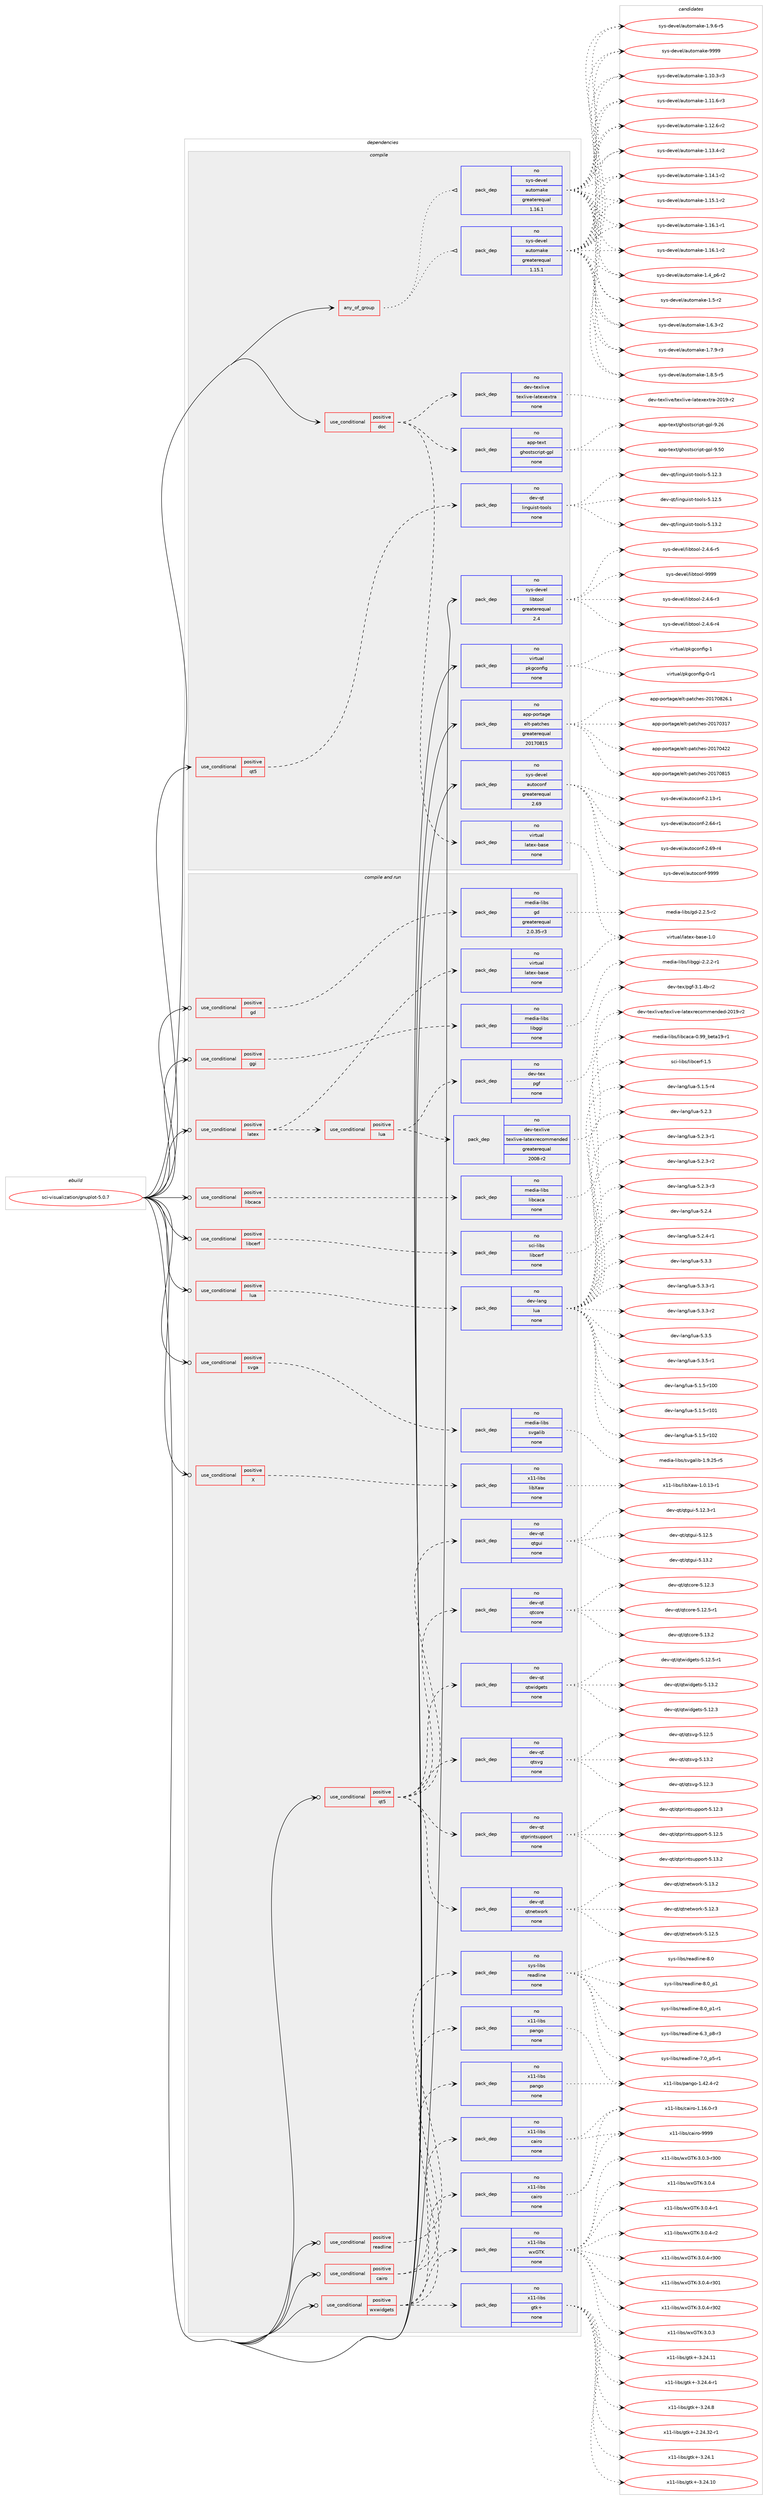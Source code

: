 digraph prolog {

# *************
# Graph options
# *************

newrank=true;
concentrate=true;
compound=true;
graph [rankdir=LR,fontname=Helvetica,fontsize=10,ranksep=1.5];#, ranksep=2.5, nodesep=0.2];
edge  [arrowhead=vee];
node  [fontname=Helvetica,fontsize=10];

# **********
# The ebuild
# **********

subgraph cluster_leftcol {
color=gray;
rank=same;
label=<<i>ebuild</i>>;
id [label="sci-visualization/gnuplot-5.0.7", color=red, width=4, href="../sci-visualization/gnuplot-5.0.7.svg"];
}

# ****************
# The dependencies
# ****************

subgraph cluster_midcol {
color=gray;
label=<<i>dependencies</i>>;
subgraph cluster_compile {
fillcolor="#eeeeee";
style=filled;
label=<<i>compile</i>>;
subgraph any14773 {
dependency864845 [label=<<TABLE BORDER="0" CELLBORDER="1" CELLSPACING="0" CELLPADDING="4"><TR><TD CELLPADDING="10">any_of_group</TD></TR></TABLE>>, shape=none, color=red];subgraph pack639534 {
dependency864846 [label=<<TABLE BORDER="0" CELLBORDER="1" CELLSPACING="0" CELLPADDING="4" WIDTH="220"><TR><TD ROWSPAN="6" CELLPADDING="30">pack_dep</TD></TR><TR><TD WIDTH="110">no</TD></TR><TR><TD>sys-devel</TD></TR><TR><TD>automake</TD></TR><TR><TD>greaterequal</TD></TR><TR><TD>1.16.1</TD></TR></TABLE>>, shape=none, color=blue];
}
dependency864845:e -> dependency864846:w [weight=20,style="dotted",arrowhead="oinv"];
subgraph pack639535 {
dependency864847 [label=<<TABLE BORDER="0" CELLBORDER="1" CELLSPACING="0" CELLPADDING="4" WIDTH="220"><TR><TD ROWSPAN="6" CELLPADDING="30">pack_dep</TD></TR><TR><TD WIDTH="110">no</TD></TR><TR><TD>sys-devel</TD></TR><TR><TD>automake</TD></TR><TR><TD>greaterequal</TD></TR><TR><TD>1.15.1</TD></TR></TABLE>>, shape=none, color=blue];
}
dependency864845:e -> dependency864847:w [weight=20,style="dotted",arrowhead="oinv"];
}
id:e -> dependency864845:w [weight=20,style="solid",arrowhead="vee"];
subgraph cond210026 {
dependency864848 [label=<<TABLE BORDER="0" CELLBORDER="1" CELLSPACING="0" CELLPADDING="4"><TR><TD ROWSPAN="3" CELLPADDING="10">use_conditional</TD></TR><TR><TD>positive</TD></TR><TR><TD>doc</TD></TR></TABLE>>, shape=none, color=red];
subgraph pack639536 {
dependency864849 [label=<<TABLE BORDER="0" CELLBORDER="1" CELLSPACING="0" CELLPADDING="4" WIDTH="220"><TR><TD ROWSPAN="6" CELLPADDING="30">pack_dep</TD></TR><TR><TD WIDTH="110">no</TD></TR><TR><TD>virtual</TD></TR><TR><TD>latex-base</TD></TR><TR><TD>none</TD></TR><TR><TD></TD></TR></TABLE>>, shape=none, color=blue];
}
dependency864848:e -> dependency864849:w [weight=20,style="dashed",arrowhead="vee"];
subgraph pack639537 {
dependency864850 [label=<<TABLE BORDER="0" CELLBORDER="1" CELLSPACING="0" CELLPADDING="4" WIDTH="220"><TR><TD ROWSPAN="6" CELLPADDING="30">pack_dep</TD></TR><TR><TD WIDTH="110">no</TD></TR><TR><TD>dev-texlive</TD></TR><TR><TD>texlive-latexextra</TD></TR><TR><TD>none</TD></TR><TR><TD></TD></TR></TABLE>>, shape=none, color=blue];
}
dependency864848:e -> dependency864850:w [weight=20,style="dashed",arrowhead="vee"];
subgraph pack639538 {
dependency864851 [label=<<TABLE BORDER="0" CELLBORDER="1" CELLSPACING="0" CELLPADDING="4" WIDTH="220"><TR><TD ROWSPAN="6" CELLPADDING="30">pack_dep</TD></TR><TR><TD WIDTH="110">no</TD></TR><TR><TD>app-text</TD></TR><TR><TD>ghostscript-gpl</TD></TR><TR><TD>none</TD></TR><TR><TD></TD></TR></TABLE>>, shape=none, color=blue];
}
dependency864848:e -> dependency864851:w [weight=20,style="dashed",arrowhead="vee"];
}
id:e -> dependency864848:w [weight=20,style="solid",arrowhead="vee"];
subgraph cond210027 {
dependency864852 [label=<<TABLE BORDER="0" CELLBORDER="1" CELLSPACING="0" CELLPADDING="4"><TR><TD ROWSPAN="3" CELLPADDING="10">use_conditional</TD></TR><TR><TD>positive</TD></TR><TR><TD>qt5</TD></TR></TABLE>>, shape=none, color=red];
subgraph pack639539 {
dependency864853 [label=<<TABLE BORDER="0" CELLBORDER="1" CELLSPACING="0" CELLPADDING="4" WIDTH="220"><TR><TD ROWSPAN="6" CELLPADDING="30">pack_dep</TD></TR><TR><TD WIDTH="110">no</TD></TR><TR><TD>dev-qt</TD></TR><TR><TD>linguist-tools</TD></TR><TR><TD>none</TD></TR><TR><TD></TD></TR></TABLE>>, shape=none, color=blue];
}
dependency864852:e -> dependency864853:w [weight=20,style="dashed",arrowhead="vee"];
}
id:e -> dependency864852:w [weight=20,style="solid",arrowhead="vee"];
subgraph pack639540 {
dependency864854 [label=<<TABLE BORDER="0" CELLBORDER="1" CELLSPACING="0" CELLPADDING="4" WIDTH="220"><TR><TD ROWSPAN="6" CELLPADDING="30">pack_dep</TD></TR><TR><TD WIDTH="110">no</TD></TR><TR><TD>app-portage</TD></TR><TR><TD>elt-patches</TD></TR><TR><TD>greaterequal</TD></TR><TR><TD>20170815</TD></TR></TABLE>>, shape=none, color=blue];
}
id:e -> dependency864854:w [weight=20,style="solid",arrowhead="vee"];
subgraph pack639541 {
dependency864855 [label=<<TABLE BORDER="0" CELLBORDER="1" CELLSPACING="0" CELLPADDING="4" WIDTH="220"><TR><TD ROWSPAN="6" CELLPADDING="30">pack_dep</TD></TR><TR><TD WIDTH="110">no</TD></TR><TR><TD>sys-devel</TD></TR><TR><TD>autoconf</TD></TR><TR><TD>greaterequal</TD></TR><TR><TD>2.69</TD></TR></TABLE>>, shape=none, color=blue];
}
id:e -> dependency864855:w [weight=20,style="solid",arrowhead="vee"];
subgraph pack639542 {
dependency864856 [label=<<TABLE BORDER="0" CELLBORDER="1" CELLSPACING="0" CELLPADDING="4" WIDTH="220"><TR><TD ROWSPAN="6" CELLPADDING="30">pack_dep</TD></TR><TR><TD WIDTH="110">no</TD></TR><TR><TD>sys-devel</TD></TR><TR><TD>libtool</TD></TR><TR><TD>greaterequal</TD></TR><TR><TD>2.4</TD></TR></TABLE>>, shape=none, color=blue];
}
id:e -> dependency864856:w [weight=20,style="solid",arrowhead="vee"];
subgraph pack639543 {
dependency864857 [label=<<TABLE BORDER="0" CELLBORDER="1" CELLSPACING="0" CELLPADDING="4" WIDTH="220"><TR><TD ROWSPAN="6" CELLPADDING="30">pack_dep</TD></TR><TR><TD WIDTH="110">no</TD></TR><TR><TD>virtual</TD></TR><TR><TD>pkgconfig</TD></TR><TR><TD>none</TD></TR><TR><TD></TD></TR></TABLE>>, shape=none, color=blue];
}
id:e -> dependency864857:w [weight=20,style="solid",arrowhead="vee"];
}
subgraph cluster_compileandrun {
fillcolor="#eeeeee";
style=filled;
label=<<i>compile and run</i>>;
subgraph cond210028 {
dependency864858 [label=<<TABLE BORDER="0" CELLBORDER="1" CELLSPACING="0" CELLPADDING="4"><TR><TD ROWSPAN="3" CELLPADDING="10">use_conditional</TD></TR><TR><TD>positive</TD></TR><TR><TD>X</TD></TR></TABLE>>, shape=none, color=red];
subgraph pack639544 {
dependency864859 [label=<<TABLE BORDER="0" CELLBORDER="1" CELLSPACING="0" CELLPADDING="4" WIDTH="220"><TR><TD ROWSPAN="6" CELLPADDING="30">pack_dep</TD></TR><TR><TD WIDTH="110">no</TD></TR><TR><TD>x11-libs</TD></TR><TR><TD>libXaw</TD></TR><TR><TD>none</TD></TR><TR><TD></TD></TR></TABLE>>, shape=none, color=blue];
}
dependency864858:e -> dependency864859:w [weight=20,style="dashed",arrowhead="vee"];
}
id:e -> dependency864858:w [weight=20,style="solid",arrowhead="odotvee"];
subgraph cond210029 {
dependency864860 [label=<<TABLE BORDER="0" CELLBORDER="1" CELLSPACING="0" CELLPADDING="4"><TR><TD ROWSPAN="3" CELLPADDING="10">use_conditional</TD></TR><TR><TD>positive</TD></TR><TR><TD>cairo</TD></TR></TABLE>>, shape=none, color=red];
subgraph pack639545 {
dependency864861 [label=<<TABLE BORDER="0" CELLBORDER="1" CELLSPACING="0" CELLPADDING="4" WIDTH="220"><TR><TD ROWSPAN="6" CELLPADDING="30">pack_dep</TD></TR><TR><TD WIDTH="110">no</TD></TR><TR><TD>x11-libs</TD></TR><TR><TD>cairo</TD></TR><TR><TD>none</TD></TR><TR><TD></TD></TR></TABLE>>, shape=none, color=blue];
}
dependency864860:e -> dependency864861:w [weight=20,style="dashed",arrowhead="vee"];
subgraph pack639546 {
dependency864862 [label=<<TABLE BORDER="0" CELLBORDER="1" CELLSPACING="0" CELLPADDING="4" WIDTH="220"><TR><TD ROWSPAN="6" CELLPADDING="30">pack_dep</TD></TR><TR><TD WIDTH="110">no</TD></TR><TR><TD>x11-libs</TD></TR><TR><TD>pango</TD></TR><TR><TD>none</TD></TR><TR><TD></TD></TR></TABLE>>, shape=none, color=blue];
}
dependency864860:e -> dependency864862:w [weight=20,style="dashed",arrowhead="vee"];
}
id:e -> dependency864860:w [weight=20,style="solid",arrowhead="odotvee"];
subgraph cond210030 {
dependency864863 [label=<<TABLE BORDER="0" CELLBORDER="1" CELLSPACING="0" CELLPADDING="4"><TR><TD ROWSPAN="3" CELLPADDING="10">use_conditional</TD></TR><TR><TD>positive</TD></TR><TR><TD>gd</TD></TR></TABLE>>, shape=none, color=red];
subgraph pack639547 {
dependency864864 [label=<<TABLE BORDER="0" CELLBORDER="1" CELLSPACING="0" CELLPADDING="4" WIDTH="220"><TR><TD ROWSPAN="6" CELLPADDING="30">pack_dep</TD></TR><TR><TD WIDTH="110">no</TD></TR><TR><TD>media-libs</TD></TR><TR><TD>gd</TD></TR><TR><TD>greaterequal</TD></TR><TR><TD>2.0.35-r3</TD></TR></TABLE>>, shape=none, color=blue];
}
dependency864863:e -> dependency864864:w [weight=20,style="dashed",arrowhead="vee"];
}
id:e -> dependency864863:w [weight=20,style="solid",arrowhead="odotvee"];
subgraph cond210031 {
dependency864865 [label=<<TABLE BORDER="0" CELLBORDER="1" CELLSPACING="0" CELLPADDING="4"><TR><TD ROWSPAN="3" CELLPADDING="10">use_conditional</TD></TR><TR><TD>positive</TD></TR><TR><TD>ggi</TD></TR></TABLE>>, shape=none, color=red];
subgraph pack639548 {
dependency864866 [label=<<TABLE BORDER="0" CELLBORDER="1" CELLSPACING="0" CELLPADDING="4" WIDTH="220"><TR><TD ROWSPAN="6" CELLPADDING="30">pack_dep</TD></TR><TR><TD WIDTH="110">no</TD></TR><TR><TD>media-libs</TD></TR><TR><TD>libggi</TD></TR><TR><TD>none</TD></TR><TR><TD></TD></TR></TABLE>>, shape=none, color=blue];
}
dependency864865:e -> dependency864866:w [weight=20,style="dashed",arrowhead="vee"];
}
id:e -> dependency864865:w [weight=20,style="solid",arrowhead="odotvee"];
subgraph cond210032 {
dependency864867 [label=<<TABLE BORDER="0" CELLBORDER="1" CELLSPACING="0" CELLPADDING="4"><TR><TD ROWSPAN="3" CELLPADDING="10">use_conditional</TD></TR><TR><TD>positive</TD></TR><TR><TD>latex</TD></TR></TABLE>>, shape=none, color=red];
subgraph pack639549 {
dependency864868 [label=<<TABLE BORDER="0" CELLBORDER="1" CELLSPACING="0" CELLPADDING="4" WIDTH="220"><TR><TD ROWSPAN="6" CELLPADDING="30">pack_dep</TD></TR><TR><TD WIDTH="110">no</TD></TR><TR><TD>virtual</TD></TR><TR><TD>latex-base</TD></TR><TR><TD>none</TD></TR><TR><TD></TD></TR></TABLE>>, shape=none, color=blue];
}
dependency864867:e -> dependency864868:w [weight=20,style="dashed",arrowhead="vee"];
subgraph cond210033 {
dependency864869 [label=<<TABLE BORDER="0" CELLBORDER="1" CELLSPACING="0" CELLPADDING="4"><TR><TD ROWSPAN="3" CELLPADDING="10">use_conditional</TD></TR><TR><TD>positive</TD></TR><TR><TD>lua</TD></TR></TABLE>>, shape=none, color=red];
subgraph pack639550 {
dependency864870 [label=<<TABLE BORDER="0" CELLBORDER="1" CELLSPACING="0" CELLPADDING="4" WIDTH="220"><TR><TD ROWSPAN="6" CELLPADDING="30">pack_dep</TD></TR><TR><TD WIDTH="110">no</TD></TR><TR><TD>dev-tex</TD></TR><TR><TD>pgf</TD></TR><TR><TD>none</TD></TR><TR><TD></TD></TR></TABLE>>, shape=none, color=blue];
}
dependency864869:e -> dependency864870:w [weight=20,style="dashed",arrowhead="vee"];
subgraph pack639551 {
dependency864871 [label=<<TABLE BORDER="0" CELLBORDER="1" CELLSPACING="0" CELLPADDING="4" WIDTH="220"><TR><TD ROWSPAN="6" CELLPADDING="30">pack_dep</TD></TR><TR><TD WIDTH="110">no</TD></TR><TR><TD>dev-texlive</TD></TR><TR><TD>texlive-latexrecommended</TD></TR><TR><TD>greaterequal</TD></TR><TR><TD>2008-r2</TD></TR></TABLE>>, shape=none, color=blue];
}
dependency864869:e -> dependency864871:w [weight=20,style="dashed",arrowhead="vee"];
}
dependency864867:e -> dependency864869:w [weight=20,style="dashed",arrowhead="vee"];
}
id:e -> dependency864867:w [weight=20,style="solid",arrowhead="odotvee"];
subgraph cond210034 {
dependency864872 [label=<<TABLE BORDER="0" CELLBORDER="1" CELLSPACING="0" CELLPADDING="4"><TR><TD ROWSPAN="3" CELLPADDING="10">use_conditional</TD></TR><TR><TD>positive</TD></TR><TR><TD>libcaca</TD></TR></TABLE>>, shape=none, color=red];
subgraph pack639552 {
dependency864873 [label=<<TABLE BORDER="0" CELLBORDER="1" CELLSPACING="0" CELLPADDING="4" WIDTH="220"><TR><TD ROWSPAN="6" CELLPADDING="30">pack_dep</TD></TR><TR><TD WIDTH="110">no</TD></TR><TR><TD>media-libs</TD></TR><TR><TD>libcaca</TD></TR><TR><TD>none</TD></TR><TR><TD></TD></TR></TABLE>>, shape=none, color=blue];
}
dependency864872:e -> dependency864873:w [weight=20,style="dashed",arrowhead="vee"];
}
id:e -> dependency864872:w [weight=20,style="solid",arrowhead="odotvee"];
subgraph cond210035 {
dependency864874 [label=<<TABLE BORDER="0" CELLBORDER="1" CELLSPACING="0" CELLPADDING="4"><TR><TD ROWSPAN="3" CELLPADDING="10">use_conditional</TD></TR><TR><TD>positive</TD></TR><TR><TD>libcerf</TD></TR></TABLE>>, shape=none, color=red];
subgraph pack639553 {
dependency864875 [label=<<TABLE BORDER="0" CELLBORDER="1" CELLSPACING="0" CELLPADDING="4" WIDTH="220"><TR><TD ROWSPAN="6" CELLPADDING="30">pack_dep</TD></TR><TR><TD WIDTH="110">no</TD></TR><TR><TD>sci-libs</TD></TR><TR><TD>libcerf</TD></TR><TR><TD>none</TD></TR><TR><TD></TD></TR></TABLE>>, shape=none, color=blue];
}
dependency864874:e -> dependency864875:w [weight=20,style="dashed",arrowhead="vee"];
}
id:e -> dependency864874:w [weight=20,style="solid",arrowhead="odotvee"];
subgraph cond210036 {
dependency864876 [label=<<TABLE BORDER="0" CELLBORDER="1" CELLSPACING="0" CELLPADDING="4"><TR><TD ROWSPAN="3" CELLPADDING="10">use_conditional</TD></TR><TR><TD>positive</TD></TR><TR><TD>lua</TD></TR></TABLE>>, shape=none, color=red];
subgraph pack639554 {
dependency864877 [label=<<TABLE BORDER="0" CELLBORDER="1" CELLSPACING="0" CELLPADDING="4" WIDTH="220"><TR><TD ROWSPAN="6" CELLPADDING="30">pack_dep</TD></TR><TR><TD WIDTH="110">no</TD></TR><TR><TD>dev-lang</TD></TR><TR><TD>lua</TD></TR><TR><TD>none</TD></TR><TR><TD></TD></TR></TABLE>>, shape=none, color=blue];
}
dependency864876:e -> dependency864877:w [weight=20,style="dashed",arrowhead="vee"];
}
id:e -> dependency864876:w [weight=20,style="solid",arrowhead="odotvee"];
subgraph cond210037 {
dependency864878 [label=<<TABLE BORDER="0" CELLBORDER="1" CELLSPACING="0" CELLPADDING="4"><TR><TD ROWSPAN="3" CELLPADDING="10">use_conditional</TD></TR><TR><TD>positive</TD></TR><TR><TD>qt5</TD></TR></TABLE>>, shape=none, color=red];
subgraph pack639555 {
dependency864879 [label=<<TABLE BORDER="0" CELLBORDER="1" CELLSPACING="0" CELLPADDING="4" WIDTH="220"><TR><TD ROWSPAN="6" CELLPADDING="30">pack_dep</TD></TR><TR><TD WIDTH="110">no</TD></TR><TR><TD>dev-qt</TD></TR><TR><TD>qtcore</TD></TR><TR><TD>none</TD></TR><TR><TD></TD></TR></TABLE>>, shape=none, color=blue];
}
dependency864878:e -> dependency864879:w [weight=20,style="dashed",arrowhead="vee"];
subgraph pack639556 {
dependency864880 [label=<<TABLE BORDER="0" CELLBORDER="1" CELLSPACING="0" CELLPADDING="4" WIDTH="220"><TR><TD ROWSPAN="6" CELLPADDING="30">pack_dep</TD></TR><TR><TD WIDTH="110">no</TD></TR><TR><TD>dev-qt</TD></TR><TR><TD>qtgui</TD></TR><TR><TD>none</TD></TR><TR><TD></TD></TR></TABLE>>, shape=none, color=blue];
}
dependency864878:e -> dependency864880:w [weight=20,style="dashed",arrowhead="vee"];
subgraph pack639557 {
dependency864881 [label=<<TABLE BORDER="0" CELLBORDER="1" CELLSPACING="0" CELLPADDING="4" WIDTH="220"><TR><TD ROWSPAN="6" CELLPADDING="30">pack_dep</TD></TR><TR><TD WIDTH="110">no</TD></TR><TR><TD>dev-qt</TD></TR><TR><TD>qtnetwork</TD></TR><TR><TD>none</TD></TR><TR><TD></TD></TR></TABLE>>, shape=none, color=blue];
}
dependency864878:e -> dependency864881:w [weight=20,style="dashed",arrowhead="vee"];
subgraph pack639558 {
dependency864882 [label=<<TABLE BORDER="0" CELLBORDER="1" CELLSPACING="0" CELLPADDING="4" WIDTH="220"><TR><TD ROWSPAN="6" CELLPADDING="30">pack_dep</TD></TR><TR><TD WIDTH="110">no</TD></TR><TR><TD>dev-qt</TD></TR><TR><TD>qtprintsupport</TD></TR><TR><TD>none</TD></TR><TR><TD></TD></TR></TABLE>>, shape=none, color=blue];
}
dependency864878:e -> dependency864882:w [weight=20,style="dashed",arrowhead="vee"];
subgraph pack639559 {
dependency864883 [label=<<TABLE BORDER="0" CELLBORDER="1" CELLSPACING="0" CELLPADDING="4" WIDTH="220"><TR><TD ROWSPAN="6" CELLPADDING="30">pack_dep</TD></TR><TR><TD WIDTH="110">no</TD></TR><TR><TD>dev-qt</TD></TR><TR><TD>qtsvg</TD></TR><TR><TD>none</TD></TR><TR><TD></TD></TR></TABLE>>, shape=none, color=blue];
}
dependency864878:e -> dependency864883:w [weight=20,style="dashed",arrowhead="vee"];
subgraph pack639560 {
dependency864884 [label=<<TABLE BORDER="0" CELLBORDER="1" CELLSPACING="0" CELLPADDING="4" WIDTH="220"><TR><TD ROWSPAN="6" CELLPADDING="30">pack_dep</TD></TR><TR><TD WIDTH="110">no</TD></TR><TR><TD>dev-qt</TD></TR><TR><TD>qtwidgets</TD></TR><TR><TD>none</TD></TR><TR><TD></TD></TR></TABLE>>, shape=none, color=blue];
}
dependency864878:e -> dependency864884:w [weight=20,style="dashed",arrowhead="vee"];
}
id:e -> dependency864878:w [weight=20,style="solid",arrowhead="odotvee"];
subgraph cond210038 {
dependency864885 [label=<<TABLE BORDER="0" CELLBORDER="1" CELLSPACING="0" CELLPADDING="4"><TR><TD ROWSPAN="3" CELLPADDING="10">use_conditional</TD></TR><TR><TD>positive</TD></TR><TR><TD>readline</TD></TR></TABLE>>, shape=none, color=red];
subgraph pack639561 {
dependency864886 [label=<<TABLE BORDER="0" CELLBORDER="1" CELLSPACING="0" CELLPADDING="4" WIDTH="220"><TR><TD ROWSPAN="6" CELLPADDING="30">pack_dep</TD></TR><TR><TD WIDTH="110">no</TD></TR><TR><TD>sys-libs</TD></TR><TR><TD>readline</TD></TR><TR><TD>none</TD></TR><TR><TD></TD></TR></TABLE>>, shape=none, color=blue];
}
dependency864885:e -> dependency864886:w [weight=20,style="dashed",arrowhead="vee"];
}
id:e -> dependency864885:w [weight=20,style="solid",arrowhead="odotvee"];
subgraph cond210039 {
dependency864887 [label=<<TABLE BORDER="0" CELLBORDER="1" CELLSPACING="0" CELLPADDING="4"><TR><TD ROWSPAN="3" CELLPADDING="10">use_conditional</TD></TR><TR><TD>positive</TD></TR><TR><TD>svga</TD></TR></TABLE>>, shape=none, color=red];
subgraph pack639562 {
dependency864888 [label=<<TABLE BORDER="0" CELLBORDER="1" CELLSPACING="0" CELLPADDING="4" WIDTH="220"><TR><TD ROWSPAN="6" CELLPADDING="30">pack_dep</TD></TR><TR><TD WIDTH="110">no</TD></TR><TR><TD>media-libs</TD></TR><TR><TD>svgalib</TD></TR><TR><TD>none</TD></TR><TR><TD></TD></TR></TABLE>>, shape=none, color=blue];
}
dependency864887:e -> dependency864888:w [weight=20,style="dashed",arrowhead="vee"];
}
id:e -> dependency864887:w [weight=20,style="solid",arrowhead="odotvee"];
subgraph cond210040 {
dependency864889 [label=<<TABLE BORDER="0" CELLBORDER="1" CELLSPACING="0" CELLPADDING="4"><TR><TD ROWSPAN="3" CELLPADDING="10">use_conditional</TD></TR><TR><TD>positive</TD></TR><TR><TD>wxwidgets</TD></TR></TABLE>>, shape=none, color=red];
subgraph pack639563 {
dependency864890 [label=<<TABLE BORDER="0" CELLBORDER="1" CELLSPACING="0" CELLPADDING="4" WIDTH="220"><TR><TD ROWSPAN="6" CELLPADDING="30">pack_dep</TD></TR><TR><TD WIDTH="110">no</TD></TR><TR><TD>x11-libs</TD></TR><TR><TD>wxGTK</TD></TR><TR><TD>none</TD></TR><TR><TD></TD></TR></TABLE>>, shape=none, color=blue];
}
dependency864889:e -> dependency864890:w [weight=20,style="dashed",arrowhead="vee"];
subgraph pack639564 {
dependency864891 [label=<<TABLE BORDER="0" CELLBORDER="1" CELLSPACING="0" CELLPADDING="4" WIDTH="220"><TR><TD ROWSPAN="6" CELLPADDING="30">pack_dep</TD></TR><TR><TD WIDTH="110">no</TD></TR><TR><TD>x11-libs</TD></TR><TR><TD>cairo</TD></TR><TR><TD>none</TD></TR><TR><TD></TD></TR></TABLE>>, shape=none, color=blue];
}
dependency864889:e -> dependency864891:w [weight=20,style="dashed",arrowhead="vee"];
subgraph pack639565 {
dependency864892 [label=<<TABLE BORDER="0" CELLBORDER="1" CELLSPACING="0" CELLPADDING="4" WIDTH="220"><TR><TD ROWSPAN="6" CELLPADDING="30">pack_dep</TD></TR><TR><TD WIDTH="110">no</TD></TR><TR><TD>x11-libs</TD></TR><TR><TD>pango</TD></TR><TR><TD>none</TD></TR><TR><TD></TD></TR></TABLE>>, shape=none, color=blue];
}
dependency864889:e -> dependency864892:w [weight=20,style="dashed",arrowhead="vee"];
subgraph pack639566 {
dependency864893 [label=<<TABLE BORDER="0" CELLBORDER="1" CELLSPACING="0" CELLPADDING="4" WIDTH="220"><TR><TD ROWSPAN="6" CELLPADDING="30">pack_dep</TD></TR><TR><TD WIDTH="110">no</TD></TR><TR><TD>x11-libs</TD></TR><TR><TD>gtk+</TD></TR><TR><TD>none</TD></TR><TR><TD></TD></TR></TABLE>>, shape=none, color=blue];
}
dependency864889:e -> dependency864893:w [weight=20,style="dashed",arrowhead="vee"];
}
id:e -> dependency864889:w [weight=20,style="solid",arrowhead="odotvee"];
}
subgraph cluster_run {
fillcolor="#eeeeee";
style=filled;
label=<<i>run</i>>;
}
}

# **************
# The candidates
# **************

subgraph cluster_choices {
rank=same;
color=gray;
label=<<i>candidates</i>>;

subgraph choice639534 {
color=black;
nodesep=1;
choice11512111545100101118101108479711711611110997107101454946494846514511451 [label="sys-devel/automake-1.10.3-r3", color=red, width=4,href="../sys-devel/automake-1.10.3-r3.svg"];
choice11512111545100101118101108479711711611110997107101454946494946544511451 [label="sys-devel/automake-1.11.6-r3", color=red, width=4,href="../sys-devel/automake-1.11.6-r3.svg"];
choice11512111545100101118101108479711711611110997107101454946495046544511450 [label="sys-devel/automake-1.12.6-r2", color=red, width=4,href="../sys-devel/automake-1.12.6-r2.svg"];
choice11512111545100101118101108479711711611110997107101454946495146524511450 [label="sys-devel/automake-1.13.4-r2", color=red, width=4,href="../sys-devel/automake-1.13.4-r2.svg"];
choice11512111545100101118101108479711711611110997107101454946495246494511450 [label="sys-devel/automake-1.14.1-r2", color=red, width=4,href="../sys-devel/automake-1.14.1-r2.svg"];
choice11512111545100101118101108479711711611110997107101454946495346494511450 [label="sys-devel/automake-1.15.1-r2", color=red, width=4,href="../sys-devel/automake-1.15.1-r2.svg"];
choice11512111545100101118101108479711711611110997107101454946495446494511449 [label="sys-devel/automake-1.16.1-r1", color=red, width=4,href="../sys-devel/automake-1.16.1-r1.svg"];
choice11512111545100101118101108479711711611110997107101454946495446494511450 [label="sys-devel/automake-1.16.1-r2", color=red, width=4,href="../sys-devel/automake-1.16.1-r2.svg"];
choice115121115451001011181011084797117116111109971071014549465295112544511450 [label="sys-devel/automake-1.4_p6-r2", color=red, width=4,href="../sys-devel/automake-1.4_p6-r2.svg"];
choice11512111545100101118101108479711711611110997107101454946534511450 [label="sys-devel/automake-1.5-r2", color=red, width=4,href="../sys-devel/automake-1.5-r2.svg"];
choice115121115451001011181011084797117116111109971071014549465446514511450 [label="sys-devel/automake-1.6.3-r2", color=red, width=4,href="../sys-devel/automake-1.6.3-r2.svg"];
choice115121115451001011181011084797117116111109971071014549465546574511451 [label="sys-devel/automake-1.7.9-r3", color=red, width=4,href="../sys-devel/automake-1.7.9-r3.svg"];
choice115121115451001011181011084797117116111109971071014549465646534511453 [label="sys-devel/automake-1.8.5-r5", color=red, width=4,href="../sys-devel/automake-1.8.5-r5.svg"];
choice115121115451001011181011084797117116111109971071014549465746544511453 [label="sys-devel/automake-1.9.6-r5", color=red, width=4,href="../sys-devel/automake-1.9.6-r5.svg"];
choice115121115451001011181011084797117116111109971071014557575757 [label="sys-devel/automake-9999", color=red, width=4,href="../sys-devel/automake-9999.svg"];
dependency864846:e -> choice11512111545100101118101108479711711611110997107101454946494846514511451:w [style=dotted,weight="100"];
dependency864846:e -> choice11512111545100101118101108479711711611110997107101454946494946544511451:w [style=dotted,weight="100"];
dependency864846:e -> choice11512111545100101118101108479711711611110997107101454946495046544511450:w [style=dotted,weight="100"];
dependency864846:e -> choice11512111545100101118101108479711711611110997107101454946495146524511450:w [style=dotted,weight="100"];
dependency864846:e -> choice11512111545100101118101108479711711611110997107101454946495246494511450:w [style=dotted,weight="100"];
dependency864846:e -> choice11512111545100101118101108479711711611110997107101454946495346494511450:w [style=dotted,weight="100"];
dependency864846:e -> choice11512111545100101118101108479711711611110997107101454946495446494511449:w [style=dotted,weight="100"];
dependency864846:e -> choice11512111545100101118101108479711711611110997107101454946495446494511450:w [style=dotted,weight="100"];
dependency864846:e -> choice115121115451001011181011084797117116111109971071014549465295112544511450:w [style=dotted,weight="100"];
dependency864846:e -> choice11512111545100101118101108479711711611110997107101454946534511450:w [style=dotted,weight="100"];
dependency864846:e -> choice115121115451001011181011084797117116111109971071014549465446514511450:w [style=dotted,weight="100"];
dependency864846:e -> choice115121115451001011181011084797117116111109971071014549465546574511451:w [style=dotted,weight="100"];
dependency864846:e -> choice115121115451001011181011084797117116111109971071014549465646534511453:w [style=dotted,weight="100"];
dependency864846:e -> choice115121115451001011181011084797117116111109971071014549465746544511453:w [style=dotted,weight="100"];
dependency864846:e -> choice115121115451001011181011084797117116111109971071014557575757:w [style=dotted,weight="100"];
}
subgraph choice639535 {
color=black;
nodesep=1;
choice11512111545100101118101108479711711611110997107101454946494846514511451 [label="sys-devel/automake-1.10.3-r3", color=red, width=4,href="../sys-devel/automake-1.10.3-r3.svg"];
choice11512111545100101118101108479711711611110997107101454946494946544511451 [label="sys-devel/automake-1.11.6-r3", color=red, width=4,href="../sys-devel/automake-1.11.6-r3.svg"];
choice11512111545100101118101108479711711611110997107101454946495046544511450 [label="sys-devel/automake-1.12.6-r2", color=red, width=4,href="../sys-devel/automake-1.12.6-r2.svg"];
choice11512111545100101118101108479711711611110997107101454946495146524511450 [label="sys-devel/automake-1.13.4-r2", color=red, width=4,href="../sys-devel/automake-1.13.4-r2.svg"];
choice11512111545100101118101108479711711611110997107101454946495246494511450 [label="sys-devel/automake-1.14.1-r2", color=red, width=4,href="../sys-devel/automake-1.14.1-r2.svg"];
choice11512111545100101118101108479711711611110997107101454946495346494511450 [label="sys-devel/automake-1.15.1-r2", color=red, width=4,href="../sys-devel/automake-1.15.1-r2.svg"];
choice11512111545100101118101108479711711611110997107101454946495446494511449 [label="sys-devel/automake-1.16.1-r1", color=red, width=4,href="../sys-devel/automake-1.16.1-r1.svg"];
choice11512111545100101118101108479711711611110997107101454946495446494511450 [label="sys-devel/automake-1.16.1-r2", color=red, width=4,href="../sys-devel/automake-1.16.1-r2.svg"];
choice115121115451001011181011084797117116111109971071014549465295112544511450 [label="sys-devel/automake-1.4_p6-r2", color=red, width=4,href="../sys-devel/automake-1.4_p6-r2.svg"];
choice11512111545100101118101108479711711611110997107101454946534511450 [label="sys-devel/automake-1.5-r2", color=red, width=4,href="../sys-devel/automake-1.5-r2.svg"];
choice115121115451001011181011084797117116111109971071014549465446514511450 [label="sys-devel/automake-1.6.3-r2", color=red, width=4,href="../sys-devel/automake-1.6.3-r2.svg"];
choice115121115451001011181011084797117116111109971071014549465546574511451 [label="sys-devel/automake-1.7.9-r3", color=red, width=4,href="../sys-devel/automake-1.7.9-r3.svg"];
choice115121115451001011181011084797117116111109971071014549465646534511453 [label="sys-devel/automake-1.8.5-r5", color=red, width=4,href="../sys-devel/automake-1.8.5-r5.svg"];
choice115121115451001011181011084797117116111109971071014549465746544511453 [label="sys-devel/automake-1.9.6-r5", color=red, width=4,href="../sys-devel/automake-1.9.6-r5.svg"];
choice115121115451001011181011084797117116111109971071014557575757 [label="sys-devel/automake-9999", color=red, width=4,href="../sys-devel/automake-9999.svg"];
dependency864847:e -> choice11512111545100101118101108479711711611110997107101454946494846514511451:w [style=dotted,weight="100"];
dependency864847:e -> choice11512111545100101118101108479711711611110997107101454946494946544511451:w [style=dotted,weight="100"];
dependency864847:e -> choice11512111545100101118101108479711711611110997107101454946495046544511450:w [style=dotted,weight="100"];
dependency864847:e -> choice11512111545100101118101108479711711611110997107101454946495146524511450:w [style=dotted,weight="100"];
dependency864847:e -> choice11512111545100101118101108479711711611110997107101454946495246494511450:w [style=dotted,weight="100"];
dependency864847:e -> choice11512111545100101118101108479711711611110997107101454946495346494511450:w [style=dotted,weight="100"];
dependency864847:e -> choice11512111545100101118101108479711711611110997107101454946495446494511449:w [style=dotted,weight="100"];
dependency864847:e -> choice11512111545100101118101108479711711611110997107101454946495446494511450:w [style=dotted,weight="100"];
dependency864847:e -> choice115121115451001011181011084797117116111109971071014549465295112544511450:w [style=dotted,weight="100"];
dependency864847:e -> choice11512111545100101118101108479711711611110997107101454946534511450:w [style=dotted,weight="100"];
dependency864847:e -> choice115121115451001011181011084797117116111109971071014549465446514511450:w [style=dotted,weight="100"];
dependency864847:e -> choice115121115451001011181011084797117116111109971071014549465546574511451:w [style=dotted,weight="100"];
dependency864847:e -> choice115121115451001011181011084797117116111109971071014549465646534511453:w [style=dotted,weight="100"];
dependency864847:e -> choice115121115451001011181011084797117116111109971071014549465746544511453:w [style=dotted,weight="100"];
dependency864847:e -> choice115121115451001011181011084797117116111109971071014557575757:w [style=dotted,weight="100"];
}
subgraph choice639536 {
color=black;
nodesep=1;
choice11810511411611797108471089711610112045989711510145494648 [label="virtual/latex-base-1.0", color=red, width=4,href="../virtual/latex-base-1.0.svg"];
dependency864849:e -> choice11810511411611797108471089711610112045989711510145494648:w [style=dotted,weight="100"];
}
subgraph choice639537 {
color=black;
nodesep=1;
choice100101118451161011201081051181014711610112010810511810145108971161011201011201161149745504849574511450 [label="dev-texlive/texlive-latexextra-2019-r2", color=red, width=4,href="../dev-texlive/texlive-latexextra-2019-r2.svg"];
dependency864850:e -> choice100101118451161011201081051181014711610112010810511810145108971161011201011201161149745504849574511450:w [style=dotted,weight="100"];
}
subgraph choice639538 {
color=black;
nodesep=1;
choice97112112451161011201164710310411111511611599114105112116451031121084557465054 [label="app-text/ghostscript-gpl-9.26", color=red, width=4,href="../app-text/ghostscript-gpl-9.26.svg"];
choice97112112451161011201164710310411111511611599114105112116451031121084557465348 [label="app-text/ghostscript-gpl-9.50", color=red, width=4,href="../app-text/ghostscript-gpl-9.50.svg"];
dependency864851:e -> choice97112112451161011201164710310411111511611599114105112116451031121084557465054:w [style=dotted,weight="100"];
dependency864851:e -> choice97112112451161011201164710310411111511611599114105112116451031121084557465348:w [style=dotted,weight="100"];
}
subgraph choice639539 {
color=black;
nodesep=1;
choice10010111845113116471081051101031171051151164511611111110811545534649504651 [label="dev-qt/linguist-tools-5.12.3", color=red, width=4,href="../dev-qt/linguist-tools-5.12.3.svg"];
choice10010111845113116471081051101031171051151164511611111110811545534649504653 [label="dev-qt/linguist-tools-5.12.5", color=red, width=4,href="../dev-qt/linguist-tools-5.12.5.svg"];
choice10010111845113116471081051101031171051151164511611111110811545534649514650 [label="dev-qt/linguist-tools-5.13.2", color=red, width=4,href="../dev-qt/linguist-tools-5.13.2.svg"];
dependency864853:e -> choice10010111845113116471081051101031171051151164511611111110811545534649504651:w [style=dotted,weight="100"];
dependency864853:e -> choice10010111845113116471081051101031171051151164511611111110811545534649504653:w [style=dotted,weight="100"];
dependency864853:e -> choice10010111845113116471081051101031171051151164511611111110811545534649514650:w [style=dotted,weight="100"];
}
subgraph choice639540 {
color=black;
nodesep=1;
choice97112112451121111141169710310147101108116451129711699104101115455048495548514955 [label="app-portage/elt-patches-20170317", color=red, width=4,href="../app-portage/elt-patches-20170317.svg"];
choice97112112451121111141169710310147101108116451129711699104101115455048495548525050 [label="app-portage/elt-patches-20170422", color=red, width=4,href="../app-portage/elt-patches-20170422.svg"];
choice97112112451121111141169710310147101108116451129711699104101115455048495548564953 [label="app-portage/elt-patches-20170815", color=red, width=4,href="../app-portage/elt-patches-20170815.svg"];
choice971121124511211111411697103101471011081164511297116991041011154550484955485650544649 [label="app-portage/elt-patches-20170826.1", color=red, width=4,href="../app-portage/elt-patches-20170826.1.svg"];
dependency864854:e -> choice97112112451121111141169710310147101108116451129711699104101115455048495548514955:w [style=dotted,weight="100"];
dependency864854:e -> choice97112112451121111141169710310147101108116451129711699104101115455048495548525050:w [style=dotted,weight="100"];
dependency864854:e -> choice97112112451121111141169710310147101108116451129711699104101115455048495548564953:w [style=dotted,weight="100"];
dependency864854:e -> choice971121124511211111411697103101471011081164511297116991041011154550484955485650544649:w [style=dotted,weight="100"];
}
subgraph choice639541 {
color=black;
nodesep=1;
choice1151211154510010111810110847971171161119911111010245504649514511449 [label="sys-devel/autoconf-2.13-r1", color=red, width=4,href="../sys-devel/autoconf-2.13-r1.svg"];
choice1151211154510010111810110847971171161119911111010245504654524511449 [label="sys-devel/autoconf-2.64-r1", color=red, width=4,href="../sys-devel/autoconf-2.64-r1.svg"];
choice1151211154510010111810110847971171161119911111010245504654574511452 [label="sys-devel/autoconf-2.69-r4", color=red, width=4,href="../sys-devel/autoconf-2.69-r4.svg"];
choice115121115451001011181011084797117116111991111101024557575757 [label="sys-devel/autoconf-9999", color=red, width=4,href="../sys-devel/autoconf-9999.svg"];
dependency864855:e -> choice1151211154510010111810110847971171161119911111010245504649514511449:w [style=dotted,weight="100"];
dependency864855:e -> choice1151211154510010111810110847971171161119911111010245504654524511449:w [style=dotted,weight="100"];
dependency864855:e -> choice1151211154510010111810110847971171161119911111010245504654574511452:w [style=dotted,weight="100"];
dependency864855:e -> choice115121115451001011181011084797117116111991111101024557575757:w [style=dotted,weight="100"];
}
subgraph choice639542 {
color=black;
nodesep=1;
choice1151211154510010111810110847108105981161111111084550465246544511451 [label="sys-devel/libtool-2.4.6-r3", color=red, width=4,href="../sys-devel/libtool-2.4.6-r3.svg"];
choice1151211154510010111810110847108105981161111111084550465246544511452 [label="sys-devel/libtool-2.4.6-r4", color=red, width=4,href="../sys-devel/libtool-2.4.6-r4.svg"];
choice1151211154510010111810110847108105981161111111084550465246544511453 [label="sys-devel/libtool-2.4.6-r5", color=red, width=4,href="../sys-devel/libtool-2.4.6-r5.svg"];
choice1151211154510010111810110847108105981161111111084557575757 [label="sys-devel/libtool-9999", color=red, width=4,href="../sys-devel/libtool-9999.svg"];
dependency864856:e -> choice1151211154510010111810110847108105981161111111084550465246544511451:w [style=dotted,weight="100"];
dependency864856:e -> choice1151211154510010111810110847108105981161111111084550465246544511452:w [style=dotted,weight="100"];
dependency864856:e -> choice1151211154510010111810110847108105981161111111084550465246544511453:w [style=dotted,weight="100"];
dependency864856:e -> choice1151211154510010111810110847108105981161111111084557575757:w [style=dotted,weight="100"];
}
subgraph choice639543 {
color=black;
nodesep=1;
choice11810511411611797108471121071039911111010210510345484511449 [label="virtual/pkgconfig-0-r1", color=red, width=4,href="../virtual/pkgconfig-0-r1.svg"];
choice1181051141161179710847112107103991111101021051034549 [label="virtual/pkgconfig-1", color=red, width=4,href="../virtual/pkgconfig-1.svg"];
dependency864857:e -> choice11810511411611797108471121071039911111010210510345484511449:w [style=dotted,weight="100"];
dependency864857:e -> choice1181051141161179710847112107103991111101021051034549:w [style=dotted,weight="100"];
}
subgraph choice639544 {
color=black;
nodesep=1;
choice1204949451081059811547108105988897119454946484649514511449 [label="x11-libs/libXaw-1.0.13-r1", color=red, width=4,href="../x11-libs/libXaw-1.0.13-r1.svg"];
dependency864859:e -> choice1204949451081059811547108105988897119454946484649514511449:w [style=dotted,weight="100"];
}
subgraph choice639545 {
color=black;
nodesep=1;
choice12049494510810598115479997105114111454946495446484511451 [label="x11-libs/cairo-1.16.0-r3", color=red, width=4,href="../x11-libs/cairo-1.16.0-r3.svg"];
choice120494945108105981154799971051141114557575757 [label="x11-libs/cairo-9999", color=red, width=4,href="../x11-libs/cairo-9999.svg"];
dependency864861:e -> choice12049494510810598115479997105114111454946495446484511451:w [style=dotted,weight="100"];
dependency864861:e -> choice120494945108105981154799971051141114557575757:w [style=dotted,weight="100"];
}
subgraph choice639546 {
color=black;
nodesep=1;
choice120494945108105981154711297110103111454946525046524511450 [label="x11-libs/pango-1.42.4-r2", color=red, width=4,href="../x11-libs/pango-1.42.4-r2.svg"];
dependency864862:e -> choice120494945108105981154711297110103111454946525046524511450:w [style=dotted,weight="100"];
}
subgraph choice639547 {
color=black;
nodesep=1;
choice109101100105974510810598115471031004550465046534511450 [label="media-libs/gd-2.2.5-r2", color=red, width=4,href="../media-libs/gd-2.2.5-r2.svg"];
dependency864864:e -> choice109101100105974510810598115471031004550465046534511450:w [style=dotted,weight="100"];
}
subgraph choice639548 {
color=black;
nodesep=1;
choice10910110010597451081059811547108105981031031054550465046504511449 [label="media-libs/libggi-2.2.2-r1", color=red, width=4,href="../media-libs/libggi-2.2.2-r1.svg"];
dependency864866:e -> choice10910110010597451081059811547108105981031031054550465046504511449:w [style=dotted,weight="100"];
}
subgraph choice639549 {
color=black;
nodesep=1;
choice11810511411611797108471089711610112045989711510145494648 [label="virtual/latex-base-1.0", color=red, width=4,href="../virtual/latex-base-1.0.svg"];
dependency864868:e -> choice11810511411611797108471089711610112045989711510145494648:w [style=dotted,weight="100"];
}
subgraph choice639550 {
color=black;
nodesep=1;
choice1001011184511610112047112103102455146494652984511450 [label="dev-tex/pgf-3.1.4b-r2", color=red, width=4,href="../dev-tex/pgf-3.1.4b-r2.svg"];
dependency864870:e -> choice1001011184511610112047112103102455146494652984511450:w [style=dotted,weight="100"];
}
subgraph choice639551 {
color=black;
nodesep=1;
choice100101118451161011201081051181014711610112010810511810145108971161011201141019911110910910111010010110045504849574511450 [label="dev-texlive/texlive-latexrecommended-2019-r2", color=red, width=4,href="../dev-texlive/texlive-latexrecommended-2019-r2.svg"];
dependency864871:e -> choice100101118451161011201081051181014711610112010810511810145108971161011201141019911110910910111010010110045504849574511450:w [style=dotted,weight="100"];
}
subgraph choice639552 {
color=black;
nodesep=1;
choice109101100105974510810598115471081059899979997454846575795981011169749574511449 [label="media-libs/libcaca-0.99_beta19-r1", color=red, width=4,href="../media-libs/libcaca-0.99_beta19-r1.svg"];
dependency864873:e -> choice109101100105974510810598115471081059899979997454846575795981011169749574511449:w [style=dotted,weight="100"];
}
subgraph choice639553 {
color=black;
nodesep=1;
choice11599105451081059811547108105989910111410245494653 [label="sci-libs/libcerf-1.5", color=red, width=4,href="../sci-libs/libcerf-1.5.svg"];
dependency864875:e -> choice11599105451081059811547108105989910111410245494653:w [style=dotted,weight="100"];
}
subgraph choice639554 {
color=black;
nodesep=1;
choice1001011184510897110103471081179745534649465345114494848 [label="dev-lang/lua-5.1.5-r100", color=red, width=4,href="../dev-lang/lua-5.1.5-r100.svg"];
choice1001011184510897110103471081179745534649465345114494849 [label="dev-lang/lua-5.1.5-r101", color=red, width=4,href="../dev-lang/lua-5.1.5-r101.svg"];
choice1001011184510897110103471081179745534649465345114494850 [label="dev-lang/lua-5.1.5-r102", color=red, width=4,href="../dev-lang/lua-5.1.5-r102.svg"];
choice100101118451089711010347108117974553464946534511452 [label="dev-lang/lua-5.1.5-r4", color=red, width=4,href="../dev-lang/lua-5.1.5-r4.svg"];
choice10010111845108971101034710811797455346504651 [label="dev-lang/lua-5.2.3", color=red, width=4,href="../dev-lang/lua-5.2.3.svg"];
choice100101118451089711010347108117974553465046514511449 [label="dev-lang/lua-5.2.3-r1", color=red, width=4,href="../dev-lang/lua-5.2.3-r1.svg"];
choice100101118451089711010347108117974553465046514511450 [label="dev-lang/lua-5.2.3-r2", color=red, width=4,href="../dev-lang/lua-5.2.3-r2.svg"];
choice100101118451089711010347108117974553465046514511451 [label="dev-lang/lua-5.2.3-r3", color=red, width=4,href="../dev-lang/lua-5.2.3-r3.svg"];
choice10010111845108971101034710811797455346504652 [label="dev-lang/lua-5.2.4", color=red, width=4,href="../dev-lang/lua-5.2.4.svg"];
choice100101118451089711010347108117974553465046524511449 [label="dev-lang/lua-5.2.4-r1", color=red, width=4,href="../dev-lang/lua-5.2.4-r1.svg"];
choice10010111845108971101034710811797455346514651 [label="dev-lang/lua-5.3.3", color=red, width=4,href="../dev-lang/lua-5.3.3.svg"];
choice100101118451089711010347108117974553465146514511449 [label="dev-lang/lua-5.3.3-r1", color=red, width=4,href="../dev-lang/lua-5.3.3-r1.svg"];
choice100101118451089711010347108117974553465146514511450 [label="dev-lang/lua-5.3.3-r2", color=red, width=4,href="../dev-lang/lua-5.3.3-r2.svg"];
choice10010111845108971101034710811797455346514653 [label="dev-lang/lua-5.3.5", color=red, width=4,href="../dev-lang/lua-5.3.5.svg"];
choice100101118451089711010347108117974553465146534511449 [label="dev-lang/lua-5.3.5-r1", color=red, width=4,href="../dev-lang/lua-5.3.5-r1.svg"];
dependency864877:e -> choice1001011184510897110103471081179745534649465345114494848:w [style=dotted,weight="100"];
dependency864877:e -> choice1001011184510897110103471081179745534649465345114494849:w [style=dotted,weight="100"];
dependency864877:e -> choice1001011184510897110103471081179745534649465345114494850:w [style=dotted,weight="100"];
dependency864877:e -> choice100101118451089711010347108117974553464946534511452:w [style=dotted,weight="100"];
dependency864877:e -> choice10010111845108971101034710811797455346504651:w [style=dotted,weight="100"];
dependency864877:e -> choice100101118451089711010347108117974553465046514511449:w [style=dotted,weight="100"];
dependency864877:e -> choice100101118451089711010347108117974553465046514511450:w [style=dotted,weight="100"];
dependency864877:e -> choice100101118451089711010347108117974553465046514511451:w [style=dotted,weight="100"];
dependency864877:e -> choice10010111845108971101034710811797455346504652:w [style=dotted,weight="100"];
dependency864877:e -> choice100101118451089711010347108117974553465046524511449:w [style=dotted,weight="100"];
dependency864877:e -> choice10010111845108971101034710811797455346514651:w [style=dotted,weight="100"];
dependency864877:e -> choice100101118451089711010347108117974553465146514511449:w [style=dotted,weight="100"];
dependency864877:e -> choice100101118451089711010347108117974553465146514511450:w [style=dotted,weight="100"];
dependency864877:e -> choice10010111845108971101034710811797455346514653:w [style=dotted,weight="100"];
dependency864877:e -> choice100101118451089711010347108117974553465146534511449:w [style=dotted,weight="100"];
}
subgraph choice639555 {
color=black;
nodesep=1;
choice10010111845113116471131169911111410145534649504651 [label="dev-qt/qtcore-5.12.3", color=red, width=4,href="../dev-qt/qtcore-5.12.3.svg"];
choice100101118451131164711311699111114101455346495046534511449 [label="dev-qt/qtcore-5.12.5-r1", color=red, width=4,href="../dev-qt/qtcore-5.12.5-r1.svg"];
choice10010111845113116471131169911111410145534649514650 [label="dev-qt/qtcore-5.13.2", color=red, width=4,href="../dev-qt/qtcore-5.13.2.svg"];
dependency864879:e -> choice10010111845113116471131169911111410145534649504651:w [style=dotted,weight="100"];
dependency864879:e -> choice100101118451131164711311699111114101455346495046534511449:w [style=dotted,weight="100"];
dependency864879:e -> choice10010111845113116471131169911111410145534649514650:w [style=dotted,weight="100"];
}
subgraph choice639556 {
color=black;
nodesep=1;
choice1001011184511311647113116103117105455346495046514511449 [label="dev-qt/qtgui-5.12.3-r1", color=red, width=4,href="../dev-qt/qtgui-5.12.3-r1.svg"];
choice100101118451131164711311610311710545534649504653 [label="dev-qt/qtgui-5.12.5", color=red, width=4,href="../dev-qt/qtgui-5.12.5.svg"];
choice100101118451131164711311610311710545534649514650 [label="dev-qt/qtgui-5.13.2", color=red, width=4,href="../dev-qt/qtgui-5.13.2.svg"];
dependency864880:e -> choice1001011184511311647113116103117105455346495046514511449:w [style=dotted,weight="100"];
dependency864880:e -> choice100101118451131164711311610311710545534649504653:w [style=dotted,weight="100"];
dependency864880:e -> choice100101118451131164711311610311710545534649514650:w [style=dotted,weight="100"];
}
subgraph choice639557 {
color=black;
nodesep=1;
choice100101118451131164711311611010111611911111410745534649504651 [label="dev-qt/qtnetwork-5.12.3", color=red, width=4,href="../dev-qt/qtnetwork-5.12.3.svg"];
choice100101118451131164711311611010111611911111410745534649504653 [label="dev-qt/qtnetwork-5.12.5", color=red, width=4,href="../dev-qt/qtnetwork-5.12.5.svg"];
choice100101118451131164711311611010111611911111410745534649514650 [label="dev-qt/qtnetwork-5.13.2", color=red, width=4,href="../dev-qt/qtnetwork-5.13.2.svg"];
dependency864881:e -> choice100101118451131164711311611010111611911111410745534649504651:w [style=dotted,weight="100"];
dependency864881:e -> choice100101118451131164711311611010111611911111410745534649504653:w [style=dotted,weight="100"];
dependency864881:e -> choice100101118451131164711311611010111611911111410745534649514650:w [style=dotted,weight="100"];
}
subgraph choice639558 {
color=black;
nodesep=1;
choice100101118451131164711311611211410511011611511711211211111411645534649504651 [label="dev-qt/qtprintsupport-5.12.3", color=red, width=4,href="../dev-qt/qtprintsupport-5.12.3.svg"];
choice100101118451131164711311611211410511011611511711211211111411645534649504653 [label="dev-qt/qtprintsupport-5.12.5", color=red, width=4,href="../dev-qt/qtprintsupport-5.12.5.svg"];
choice100101118451131164711311611211410511011611511711211211111411645534649514650 [label="dev-qt/qtprintsupport-5.13.2", color=red, width=4,href="../dev-qt/qtprintsupport-5.13.2.svg"];
dependency864882:e -> choice100101118451131164711311611211410511011611511711211211111411645534649504651:w [style=dotted,weight="100"];
dependency864882:e -> choice100101118451131164711311611211410511011611511711211211111411645534649504653:w [style=dotted,weight="100"];
dependency864882:e -> choice100101118451131164711311611211410511011611511711211211111411645534649514650:w [style=dotted,weight="100"];
}
subgraph choice639559 {
color=black;
nodesep=1;
choice100101118451131164711311611511810345534649504651 [label="dev-qt/qtsvg-5.12.3", color=red, width=4,href="../dev-qt/qtsvg-5.12.3.svg"];
choice100101118451131164711311611511810345534649504653 [label="dev-qt/qtsvg-5.12.5", color=red, width=4,href="../dev-qt/qtsvg-5.12.5.svg"];
choice100101118451131164711311611511810345534649514650 [label="dev-qt/qtsvg-5.13.2", color=red, width=4,href="../dev-qt/qtsvg-5.13.2.svg"];
dependency864883:e -> choice100101118451131164711311611511810345534649504651:w [style=dotted,weight="100"];
dependency864883:e -> choice100101118451131164711311611511810345534649504653:w [style=dotted,weight="100"];
dependency864883:e -> choice100101118451131164711311611511810345534649514650:w [style=dotted,weight="100"];
}
subgraph choice639560 {
color=black;
nodesep=1;
choice100101118451131164711311611910510010310111611545534649504651 [label="dev-qt/qtwidgets-5.12.3", color=red, width=4,href="../dev-qt/qtwidgets-5.12.3.svg"];
choice1001011184511311647113116119105100103101116115455346495046534511449 [label="dev-qt/qtwidgets-5.12.5-r1", color=red, width=4,href="../dev-qt/qtwidgets-5.12.5-r1.svg"];
choice100101118451131164711311611910510010310111611545534649514650 [label="dev-qt/qtwidgets-5.13.2", color=red, width=4,href="../dev-qt/qtwidgets-5.13.2.svg"];
dependency864884:e -> choice100101118451131164711311611910510010310111611545534649504651:w [style=dotted,weight="100"];
dependency864884:e -> choice1001011184511311647113116119105100103101116115455346495046534511449:w [style=dotted,weight="100"];
dependency864884:e -> choice100101118451131164711311611910510010310111611545534649514650:w [style=dotted,weight="100"];
}
subgraph choice639561 {
color=black;
nodesep=1;
choice115121115451081059811547114101971001081051101014554465195112564511451 [label="sys-libs/readline-6.3_p8-r3", color=red, width=4,href="../sys-libs/readline-6.3_p8-r3.svg"];
choice115121115451081059811547114101971001081051101014555464895112534511449 [label="sys-libs/readline-7.0_p5-r1", color=red, width=4,href="../sys-libs/readline-7.0_p5-r1.svg"];
choice1151211154510810598115471141019710010810511010145564648 [label="sys-libs/readline-8.0", color=red, width=4,href="../sys-libs/readline-8.0.svg"];
choice11512111545108105981154711410197100108105110101455646489511249 [label="sys-libs/readline-8.0_p1", color=red, width=4,href="../sys-libs/readline-8.0_p1.svg"];
choice115121115451081059811547114101971001081051101014556464895112494511449 [label="sys-libs/readline-8.0_p1-r1", color=red, width=4,href="../sys-libs/readline-8.0_p1-r1.svg"];
dependency864886:e -> choice115121115451081059811547114101971001081051101014554465195112564511451:w [style=dotted,weight="100"];
dependency864886:e -> choice115121115451081059811547114101971001081051101014555464895112534511449:w [style=dotted,weight="100"];
dependency864886:e -> choice1151211154510810598115471141019710010810511010145564648:w [style=dotted,weight="100"];
dependency864886:e -> choice11512111545108105981154711410197100108105110101455646489511249:w [style=dotted,weight="100"];
dependency864886:e -> choice115121115451081059811547114101971001081051101014556464895112494511449:w [style=dotted,weight="100"];
}
subgraph choice639562 {
color=black;
nodesep=1;
choice109101100105974510810598115471151181039710810598454946574650534511453 [label="media-libs/svgalib-1.9.25-r5", color=red, width=4,href="../media-libs/svgalib-1.9.25-r5.svg"];
dependency864888:e -> choice109101100105974510810598115471151181039710810598454946574650534511453:w [style=dotted,weight="100"];
}
subgraph choice639563 {
color=black;
nodesep=1;
choice1204949451081059811547119120718475455146484651 [label="x11-libs/wxGTK-3.0.3", color=red, width=4,href="../x11-libs/wxGTK-3.0.3.svg"];
choice120494945108105981154711912071847545514648465145114514848 [label="x11-libs/wxGTK-3.0.3-r300", color=red, width=4,href="../x11-libs/wxGTK-3.0.3-r300.svg"];
choice1204949451081059811547119120718475455146484652 [label="x11-libs/wxGTK-3.0.4", color=red, width=4,href="../x11-libs/wxGTK-3.0.4.svg"];
choice12049494510810598115471191207184754551464846524511449 [label="x11-libs/wxGTK-3.0.4-r1", color=red, width=4,href="../x11-libs/wxGTK-3.0.4-r1.svg"];
choice12049494510810598115471191207184754551464846524511450 [label="x11-libs/wxGTK-3.0.4-r2", color=red, width=4,href="../x11-libs/wxGTK-3.0.4-r2.svg"];
choice120494945108105981154711912071847545514648465245114514848 [label="x11-libs/wxGTK-3.0.4-r300", color=red, width=4,href="../x11-libs/wxGTK-3.0.4-r300.svg"];
choice120494945108105981154711912071847545514648465245114514849 [label="x11-libs/wxGTK-3.0.4-r301", color=red, width=4,href="../x11-libs/wxGTK-3.0.4-r301.svg"];
choice120494945108105981154711912071847545514648465245114514850 [label="x11-libs/wxGTK-3.0.4-r302", color=red, width=4,href="../x11-libs/wxGTK-3.0.4-r302.svg"];
dependency864890:e -> choice1204949451081059811547119120718475455146484651:w [style=dotted,weight="100"];
dependency864890:e -> choice120494945108105981154711912071847545514648465145114514848:w [style=dotted,weight="100"];
dependency864890:e -> choice1204949451081059811547119120718475455146484652:w [style=dotted,weight="100"];
dependency864890:e -> choice12049494510810598115471191207184754551464846524511449:w [style=dotted,weight="100"];
dependency864890:e -> choice12049494510810598115471191207184754551464846524511450:w [style=dotted,weight="100"];
dependency864890:e -> choice120494945108105981154711912071847545514648465245114514848:w [style=dotted,weight="100"];
dependency864890:e -> choice120494945108105981154711912071847545514648465245114514849:w [style=dotted,weight="100"];
dependency864890:e -> choice120494945108105981154711912071847545514648465245114514850:w [style=dotted,weight="100"];
}
subgraph choice639564 {
color=black;
nodesep=1;
choice12049494510810598115479997105114111454946495446484511451 [label="x11-libs/cairo-1.16.0-r3", color=red, width=4,href="../x11-libs/cairo-1.16.0-r3.svg"];
choice120494945108105981154799971051141114557575757 [label="x11-libs/cairo-9999", color=red, width=4,href="../x11-libs/cairo-9999.svg"];
dependency864891:e -> choice12049494510810598115479997105114111454946495446484511451:w [style=dotted,weight="100"];
dependency864891:e -> choice120494945108105981154799971051141114557575757:w [style=dotted,weight="100"];
}
subgraph choice639565 {
color=black;
nodesep=1;
choice120494945108105981154711297110103111454946525046524511450 [label="x11-libs/pango-1.42.4-r2", color=red, width=4,href="../x11-libs/pango-1.42.4-r2.svg"];
dependency864892:e -> choice120494945108105981154711297110103111454946525046524511450:w [style=dotted,weight="100"];
}
subgraph choice639566 {
color=black;
nodesep=1;
choice12049494510810598115471031161074345504650524651504511449 [label="x11-libs/gtk+-2.24.32-r1", color=red, width=4,href="../x11-libs/gtk+-2.24.32-r1.svg"];
choice12049494510810598115471031161074345514650524649 [label="x11-libs/gtk+-3.24.1", color=red, width=4,href="../x11-libs/gtk+-3.24.1.svg"];
choice1204949451081059811547103116107434551465052464948 [label="x11-libs/gtk+-3.24.10", color=red, width=4,href="../x11-libs/gtk+-3.24.10.svg"];
choice1204949451081059811547103116107434551465052464949 [label="x11-libs/gtk+-3.24.11", color=red, width=4,href="../x11-libs/gtk+-3.24.11.svg"];
choice120494945108105981154710311610743455146505246524511449 [label="x11-libs/gtk+-3.24.4-r1", color=red, width=4,href="../x11-libs/gtk+-3.24.4-r1.svg"];
choice12049494510810598115471031161074345514650524656 [label="x11-libs/gtk+-3.24.8", color=red, width=4,href="../x11-libs/gtk+-3.24.8.svg"];
dependency864893:e -> choice12049494510810598115471031161074345504650524651504511449:w [style=dotted,weight="100"];
dependency864893:e -> choice12049494510810598115471031161074345514650524649:w [style=dotted,weight="100"];
dependency864893:e -> choice1204949451081059811547103116107434551465052464948:w [style=dotted,weight="100"];
dependency864893:e -> choice1204949451081059811547103116107434551465052464949:w [style=dotted,weight="100"];
dependency864893:e -> choice120494945108105981154710311610743455146505246524511449:w [style=dotted,weight="100"];
dependency864893:e -> choice12049494510810598115471031161074345514650524656:w [style=dotted,weight="100"];
}
}

}
